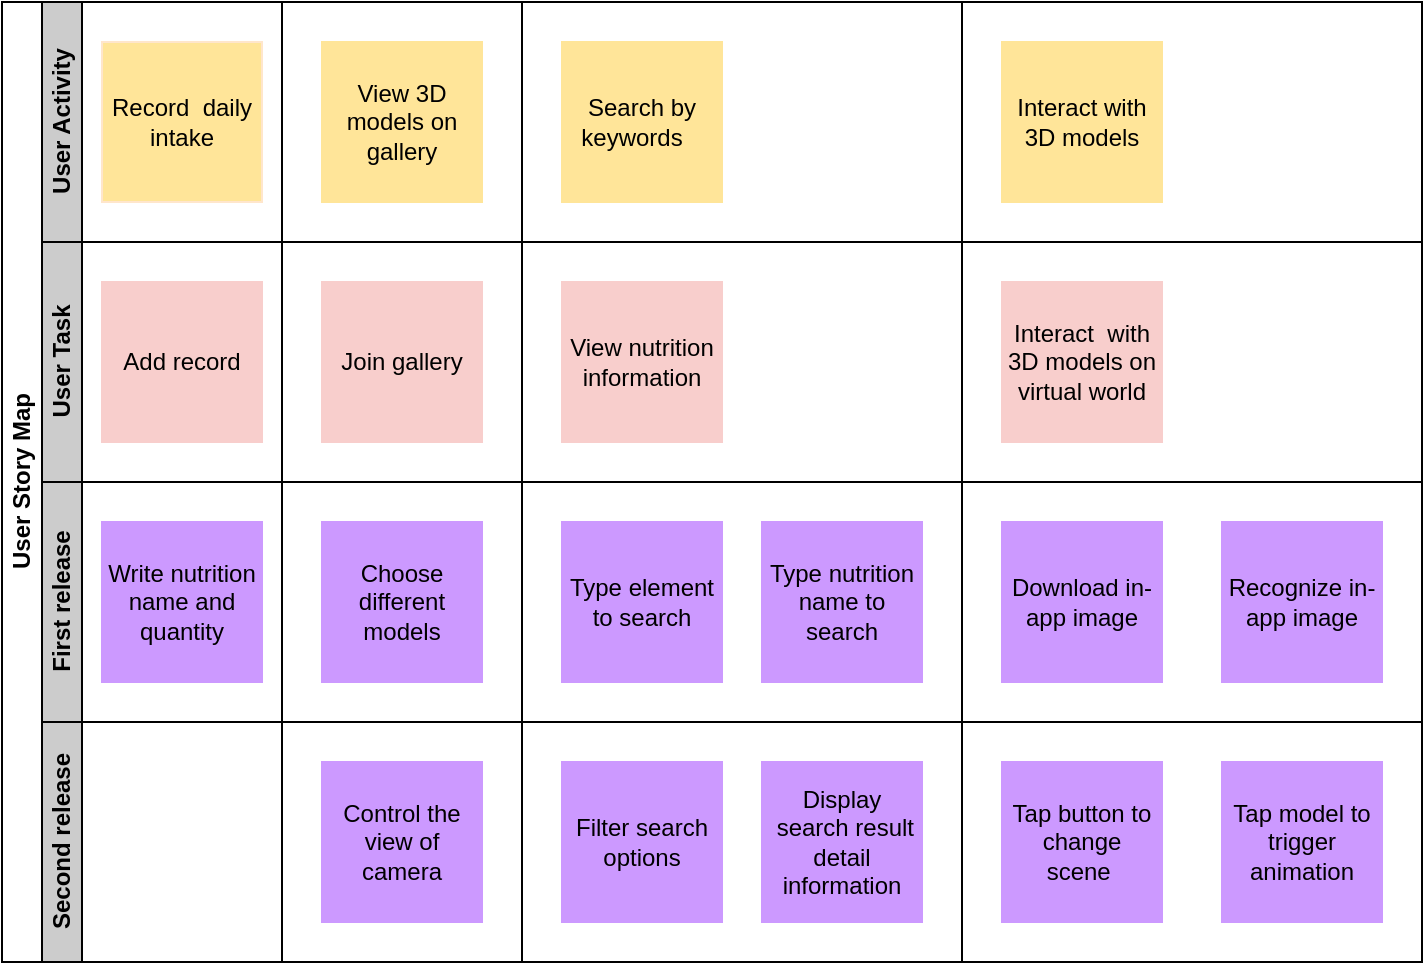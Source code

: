 <mxfile version="17.2.4" type="github">
  <diagram id="prtHgNgQTEPvFCAcTncT" name="Page-1">
    <mxGraphModel dx="877" dy="511" grid="1" gridSize="10" guides="1" tooltips="1" connect="1" arrows="1" fold="1" page="1" pageScale="1" pageWidth="827" pageHeight="1169" math="0" shadow="0">
      <root>
        <mxCell id="0" />
        <mxCell id="1" parent="0" />
        <mxCell id="dNxyNK7c78bLwvsdeMH5-19" value="User Story Map" style="swimlane;html=1;childLayout=stackLayout;resizeParent=1;resizeParentMax=0;horizontal=0;startSize=20;horizontalStack=0;fillColor=#FFFFFF;" parent="1" vertex="1">
          <mxGeometry x="100" y="110" width="710" height="480" as="geometry">
            <mxRectangle x="120" y="120" width="30" height="50" as="alternateBounds" />
          </mxGeometry>
        </mxCell>
        <mxCell id="dNxyNK7c78bLwvsdeMH5-20" value="User Activity" style="swimlane;html=1;startSize=20;horizontal=0;fillColor=#CCCCCC;" parent="dNxyNK7c78bLwvsdeMH5-19" vertex="1">
          <mxGeometry x="20" width="690" height="120" as="geometry" />
        </mxCell>
        <mxCell id="pPb3YQGdaz1X03qqN8d--9" value="Record &amp;nbsp;daily intake" style="whiteSpace=wrap;html=1;aspect=fixed;fillColor=#FFE599;strokeColor=#FFE6CC;" parent="dNxyNK7c78bLwvsdeMH5-20" vertex="1">
          <mxGeometry x="30" y="20" width="80" height="80" as="geometry" />
        </mxCell>
        <mxCell id="pPb3YQGdaz1X03qqN8d--10" value="View 3D models on gallery" style="whiteSpace=wrap;html=1;aspect=fixed;strokeColor=#FFE599;fillColor=#FFE599;" parent="dNxyNK7c78bLwvsdeMH5-20" vertex="1">
          <mxGeometry x="140" y="20" width="80" height="80" as="geometry" />
        </mxCell>
        <mxCell id="pPb3YQGdaz1X03qqN8d--11" value="Interact with 3D models" style="whiteSpace=wrap;html=1;aspect=fixed;fillColor=#FFE599;strokeColor=#FFE599;" parent="dNxyNK7c78bLwvsdeMH5-20" vertex="1">
          <mxGeometry x="480" y="20" width="80" height="80" as="geometry" />
        </mxCell>
        <mxCell id="pPb3YQGdaz1X03qqN8d--12" value="Search by keywords &amp;nbsp;&amp;nbsp;" style="whiteSpace=wrap;html=1;aspect=fixed;fillColor=#FFE599;strokeColor=#FFE599;" parent="dNxyNK7c78bLwvsdeMH5-20" vertex="1">
          <mxGeometry x="260" y="20" width="80" height="80" as="geometry" />
        </mxCell>
        <mxCell id="pPb3YQGdaz1X03qqN8d--32" value="" style="endArrow=none;html=1;rounded=0;" parent="dNxyNK7c78bLwvsdeMH5-20" edge="1">
          <mxGeometry width="50" height="50" relative="1" as="geometry">
            <mxPoint x="240" y="480" as="sourcePoint" />
            <mxPoint x="240" as="targetPoint" />
          </mxGeometry>
        </mxCell>
        <mxCell id="dNxyNK7c78bLwvsdeMH5-21" value="User Task" style="swimlane;html=1;startSize=20;horizontal=0;fillColor=#CCCCCC;strokeColor=#000000;" parent="dNxyNK7c78bLwvsdeMH5-19" vertex="1">
          <mxGeometry x="20" y="120" width="690" height="120" as="geometry" />
        </mxCell>
        <mxCell id="dNxyNK7c78bLwvsdeMH5-29" value="" style="edgeStyle=orthogonalEdgeStyle;rounded=0;orthogonalLoop=1;jettySize=auto;html=1;endArrow=classic;endFill=1;" parent="dNxyNK7c78bLwvsdeMH5-21" edge="1">
          <mxGeometry relative="1" as="geometry">
            <mxPoint x="200" y="60" as="sourcePoint" />
          </mxGeometry>
        </mxCell>
        <mxCell id="pPb3YQGdaz1X03qqN8d--13" value="Add record" style="whiteSpace=wrap;html=1;aspect=fixed;strokeColor=#F8CECC;fillColor=#F8CECC;" parent="dNxyNK7c78bLwvsdeMH5-21" vertex="1">
          <mxGeometry x="30" y="20" width="80" height="80" as="geometry" />
        </mxCell>
        <mxCell id="pPb3YQGdaz1X03qqN8d--14" value="Join gallery" style="whiteSpace=wrap;html=1;aspect=fixed;strokeColor=#F8CECC;fillColor=#F8CECC;" parent="dNxyNK7c78bLwvsdeMH5-21" vertex="1">
          <mxGeometry x="140" y="20" width="80" height="80" as="geometry" />
        </mxCell>
        <mxCell id="pPb3YQGdaz1X03qqN8d--16" value="View nutrition information" style="whiteSpace=wrap;html=1;aspect=fixed;strokeColor=#F8CECC;fillColor=#F8CECC;" parent="dNxyNK7c78bLwvsdeMH5-21" vertex="1">
          <mxGeometry x="260" y="20" width="80" height="80" as="geometry" />
        </mxCell>
        <mxCell id="pPb3YQGdaz1X03qqN8d--27" value="Interact &amp;nbsp;with 3D models on virtual world" style="whiteSpace=wrap;html=1;aspect=fixed;strokeColor=#F8CECC;fillColor=#F8CECC;" parent="dNxyNK7c78bLwvsdeMH5-21" vertex="1">
          <mxGeometry x="480" y="20" width="80" height="80" as="geometry" />
        </mxCell>
        <mxCell id="pPb3YQGdaz1X03qqN8d--33" value="" style="endArrow=none;html=1;rounded=0;" parent="dNxyNK7c78bLwvsdeMH5-21" edge="1">
          <mxGeometry width="50" height="50" relative="1" as="geometry">
            <mxPoint x="460" y="360" as="sourcePoint" />
            <mxPoint x="460" y="-120" as="targetPoint" />
          </mxGeometry>
        </mxCell>
        <mxCell id="dNxyNK7c78bLwvsdeMH5-22" value="First release" style="swimlane;html=1;startSize=20;horizontal=0;fillColor=#CCCCCC;" parent="dNxyNK7c78bLwvsdeMH5-19" vertex="1">
          <mxGeometry x="20" y="240" width="690" height="120" as="geometry" />
        </mxCell>
        <mxCell id="pPb3YQGdaz1X03qqN8d--18" value="Write nutrition name and quantity" style="whiteSpace=wrap;html=1;aspect=fixed;strokeColor=#CC99FF;fillColor=#CC99FF;" parent="dNxyNK7c78bLwvsdeMH5-22" vertex="1">
          <mxGeometry x="30" y="20" width="80" height="80" as="geometry" />
        </mxCell>
        <mxCell id="pPb3YQGdaz1X03qqN8d--19" value="Choose different models" style="whiteSpace=wrap;html=1;aspect=fixed;strokeColor=#CC99FF;fillColor=#CC99FF;" parent="dNxyNK7c78bLwvsdeMH5-22" vertex="1">
          <mxGeometry x="140" y="20" width="80" height="80" as="geometry" />
        </mxCell>
        <mxCell id="pPb3YQGdaz1X03qqN8d--28" value="&lt;span&gt;Type element to search&lt;/span&gt;" style="whiteSpace=wrap;html=1;aspect=fixed;strokeColor=#CC99FF;fillColor=#CC99FF;" parent="dNxyNK7c78bLwvsdeMH5-22" vertex="1">
          <mxGeometry x="260" y="20" width="80" height="80" as="geometry" />
        </mxCell>
        <mxCell id="pPb3YQGdaz1X03qqN8d--29" value="&lt;span&gt;Type nutrition name to search&lt;/span&gt;" style="whiteSpace=wrap;html=1;aspect=fixed;strokeColor=#CC99FF;fillColor=#CC99FF;" parent="dNxyNK7c78bLwvsdeMH5-22" vertex="1">
          <mxGeometry x="360" y="20" width="80" height="80" as="geometry" />
        </mxCell>
        <mxCell id="00OdWuY91DB7p8gJ45JM-1" value="Download in-app image" style="whiteSpace=wrap;html=1;aspect=fixed;strokeColor=#CC99FF;fillColor=#CC99FF;" vertex="1" parent="dNxyNK7c78bLwvsdeMH5-22">
          <mxGeometry x="480" y="20" width="80" height="80" as="geometry" />
        </mxCell>
        <mxCell id="pPb3YQGdaz1X03qqN8d--25" value="Recognize in-app image" style="whiteSpace=wrap;html=1;aspect=fixed;strokeColor=#CC99FF;fillColor=#CC99FF;" parent="dNxyNK7c78bLwvsdeMH5-22" vertex="1">
          <mxGeometry x="590" y="20" width="80" height="80" as="geometry" />
        </mxCell>
        <mxCell id="pPb3YQGdaz1X03qqN8d--1" value="Second release" style="swimlane;html=1;startSize=20;horizontal=0;fillColor=#CCCCCC;" parent="dNxyNK7c78bLwvsdeMH5-19" vertex="1">
          <mxGeometry x="20" y="360" width="690" height="120" as="geometry" />
        </mxCell>
        <mxCell id="pPb3YQGdaz1X03qqN8d--20" value="Control the view of camera" style="whiteSpace=wrap;html=1;aspect=fixed;strokeColor=#CC99FF;fillColor=#CC99FF;" parent="pPb3YQGdaz1X03qqN8d--1" vertex="1">
          <mxGeometry x="140" y="20" width="80" height="80" as="geometry" />
        </mxCell>
        <mxCell id="pPb3YQGdaz1X03qqN8d--24" value="Display &amp;nbsp;search result detail information" style="whiteSpace=wrap;html=1;aspect=fixed;strokeColor=#CC99FF;fillColor=#CC99FF;" parent="pPb3YQGdaz1X03qqN8d--1" vertex="1">
          <mxGeometry x="360" y="20" width="80" height="80" as="geometry" />
        </mxCell>
        <mxCell id="pPb3YQGdaz1X03qqN8d--26" value="Tap button to change scene&amp;nbsp;" style="whiteSpace=wrap;html=1;aspect=fixed;strokeColor=#CC99FF;fillColor=#CC99FF;" parent="pPb3YQGdaz1X03qqN8d--1" vertex="1">
          <mxGeometry x="480" y="20" width="80" height="80" as="geometry" />
        </mxCell>
        <mxCell id="pPb3YQGdaz1X03qqN8d--21" value="Filter search options" style="whiteSpace=wrap;html=1;aspect=fixed;strokeColor=#CC99FF;fillColor=#CC99FF;" parent="pPb3YQGdaz1X03qqN8d--1" vertex="1">
          <mxGeometry x="260" y="20" width="80" height="80" as="geometry" />
        </mxCell>
        <mxCell id="00OdWuY91DB7p8gJ45JM-2" value="Tap model to trigger animation" style="whiteSpace=wrap;html=1;aspect=fixed;strokeColor=#CC99FF;fillColor=#CC99FF;" vertex="1" parent="pPb3YQGdaz1X03qqN8d--1">
          <mxGeometry x="590" y="20" width="80" height="80" as="geometry" />
        </mxCell>
        <mxCell id="pPb3YQGdaz1X03qqN8d--30" value="" style="endArrow=none;html=1;rounded=0;" parent="1" edge="1">
          <mxGeometry width="50" height="50" relative="1" as="geometry">
            <mxPoint x="240" y="590" as="sourcePoint" />
            <mxPoint x="240" y="110" as="targetPoint" />
          </mxGeometry>
        </mxCell>
      </root>
    </mxGraphModel>
  </diagram>
</mxfile>
